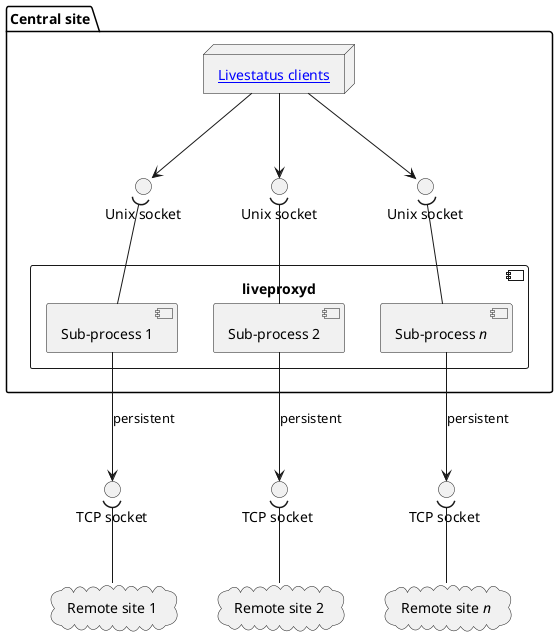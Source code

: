 @startuml

package "Central site" {
    component liveproxyd {
        component "Sub-process //n//" as subprocess_n
        component "Sub-process 2" as subprocess_2
        component "Sub-process 1" as subprocess_1
    }

    interface "Unix socket" as unix_sock_n
    interface "Unix socket" as unix_sock_2
    interface "Unix socket" as unix_sock_1

    node "[[../arch-comp-livestatus-client.html Livestatus clients]]" as livestatus_queries

    subprocess_n -u-( unix_sock_n
    subprocess_2 -u-( unix_sock_2
    subprocess_1 -u-( unix_sock_1
    livestatus_queries -d-> unix_sock_n
    livestatus_queries -d-> unix_sock_2
    livestatus_queries -d-> unix_sock_1
}

cloud "Remote site //n//" as remote_site_n
cloud "Remote site 2" as remote_site_2
cloud "Remote site 1" as remote_site_1

interface "TCP socket " as tcp_sock_n
interface "TCP socket " as tcp_sock_2
interface "TCP socket" as tcp_sock_1

remote_site_n -u-( tcp_sock_n
remote_site_2 -u-( tcp_sock_2
remote_site_1 -u-( tcp_sock_1
subprocess_n -d-> tcp_sock_n: persistent
subprocess_2 -d-> tcp_sock_2: persistent
subprocess_1 -d-> tcp_sock_1: persistent

@enduml
